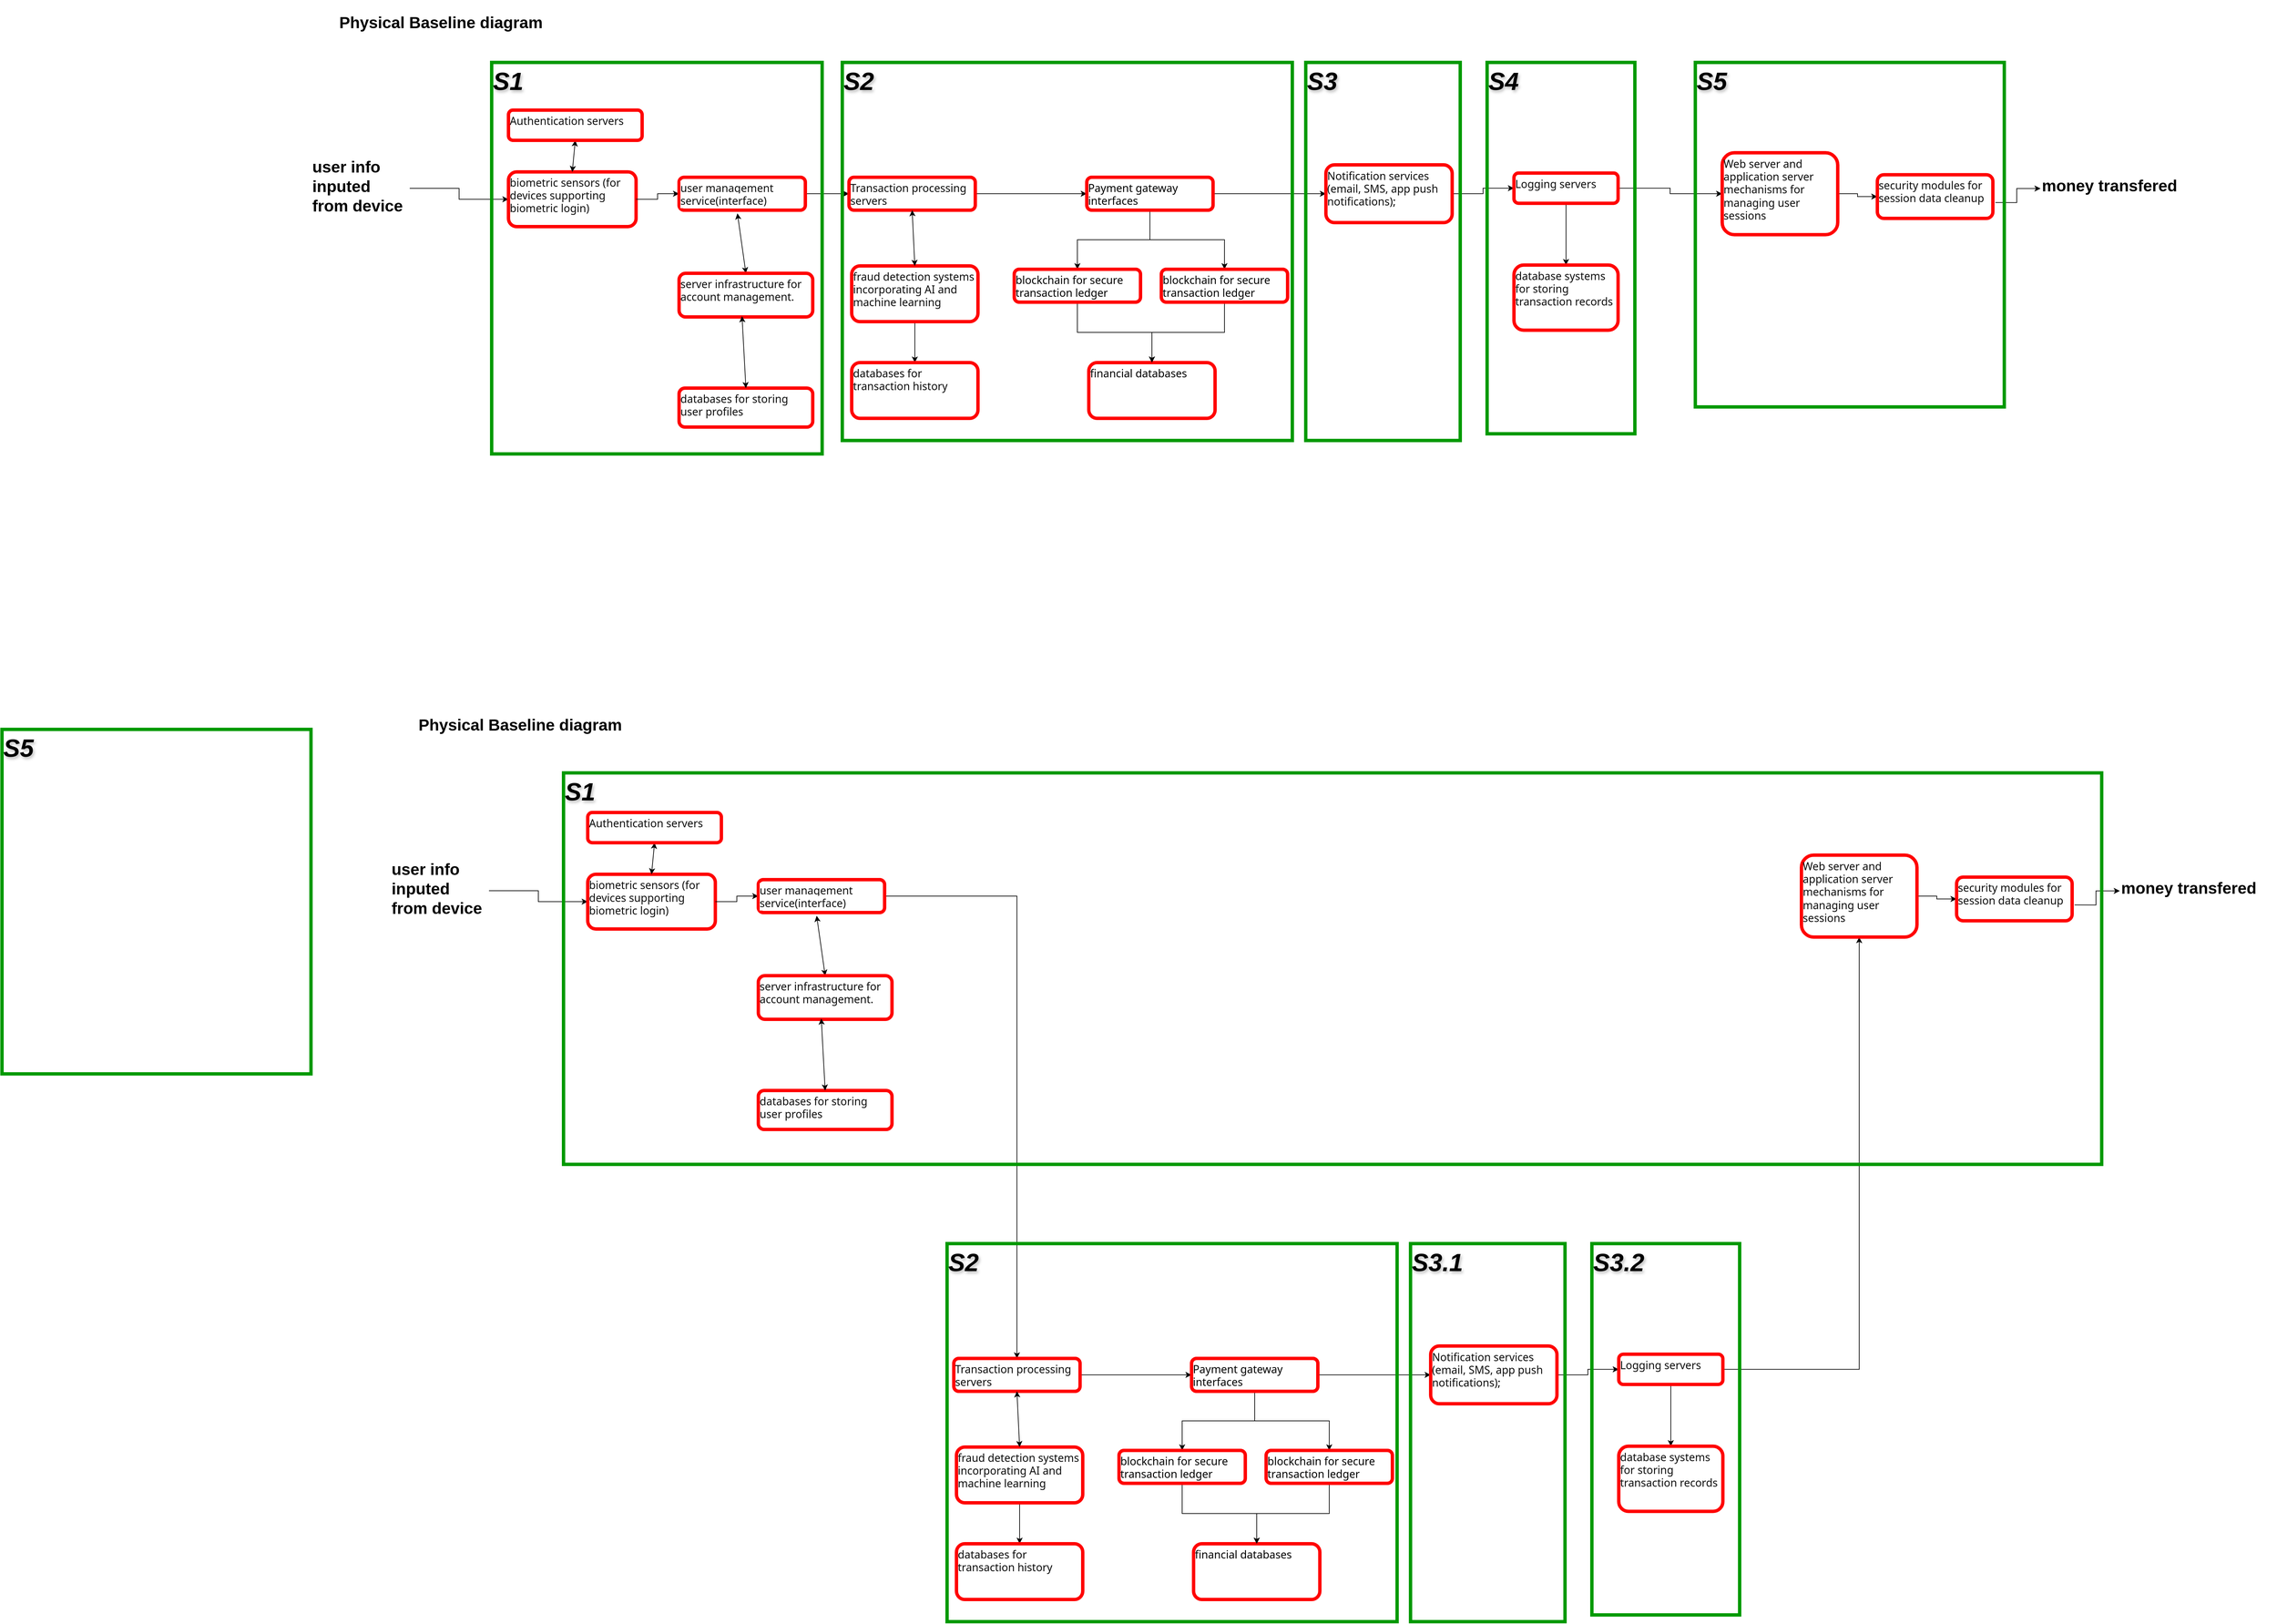 <mxfile version="24.2.2" type="github">
  <diagram name="Page-1" id="FH-MjQ3Gdre_km2aux0O">
    <mxGraphModel dx="2849" dy="677" grid="0" gridSize="10" guides="1" tooltips="1" connect="1" arrows="1" fold="1" page="0" pageScale="1" pageWidth="827" pageHeight="1169" math="0" shadow="0">
      <root>
        <mxCell id="0" />
        <mxCell id="1" parent="0" />
        <mxCell id="1GX4WDQJ30EX59OHU7WI-1" value="&lt;div&gt;Physical Baseline diagram&lt;/div&gt;" style="text;strokeColor=none;fillColor=none;html=1;fontSize=24;fontStyle=1;verticalAlign=middle;align=center;" vertex="1" parent="1">
          <mxGeometry x="-80" y="634" width="303" height="68" as="geometry" />
        </mxCell>
        <mxCell id="1GX4WDQJ30EX59OHU7WI-2" value="" style="edgeStyle=orthogonalEdgeStyle;rounded=0;orthogonalLoop=1;jettySize=auto;html=1;" edge="1" parent="1" source="1GX4WDQJ30EX59OHU7WI-3" target="1GX4WDQJ30EX59OHU7WI-4">
          <mxGeometry relative="1" as="geometry" />
        </mxCell>
        <mxCell id="1GX4WDQJ30EX59OHU7WI-3" value="&lt;h1 style=&quot;margin-top: 0px;&quot;&gt;&lt;span style=&quot;background-color: initial;&quot;&gt;user info &lt;/span&gt;&lt;span style=&quot;background-color: initial;&quot;&gt;inputed from device&lt;/span&gt;&lt;/h1&gt;&lt;div&gt;&lt;br&gt;&lt;/div&gt;" style="text;html=1;whiteSpace=wrap;overflow=hidden;rounded=0;" vertex="1" parent="1">
          <mxGeometry x="-121" y="861.5" width="147" height="106" as="geometry" />
        </mxCell>
        <mxCell id="1GX4WDQJ30EX59OHU7WI-4" value="&lt;span style=&quot;color: rgb(13, 13, 13); font-family: Söhne, ui-sans-serif, system-ui, -apple-system, &amp;quot;Segoe UI&amp;quot;, Roboto, Ubuntu, Cantarell, &amp;quot;Noto Sans&amp;quot;, sans-serif, &amp;quot;Helvetica Neue&amp;quot;, Arial, &amp;quot;Apple Color Emoji&amp;quot;, &amp;quot;Segoe UI Emoji&amp;quot;, &amp;quot;Segoe UI Symbol&amp;quot;, &amp;quot;Noto Color Emoji&amp;quot;; font-size: 16px; font-style: normal; font-variant-ligatures: normal; font-variant-caps: normal; font-weight: 400; letter-spacing: normal; text-indent: 0px; text-transform: none; word-spacing: 0px; -webkit-text-stroke-width: 0px; white-space: pre-wrap; text-decoration-thickness: initial; text-decoration-style: initial; text-decoration-color: initial; display: inline !important; float: none;&quot;&gt;biometric sensors (for devices supporting biometric login)&lt;/span&gt;" style="whiteSpace=wrap;html=1;align=left;fillColor=none;strokeColor=#FF0000;horizontal=1;verticalAlign=top;strokeWidth=5;perimeterSpacing=0;gradientColor=none;labelBackgroundColor=none;rounded=1;" vertex="1" parent="1">
          <mxGeometry x="173" y="890" width="190" height="81.5" as="geometry" />
        </mxCell>
        <mxCell id="1GX4WDQJ30EX59OHU7WI-5" value="" style="endArrow=classic;startArrow=classic;html=1;rounded=0;exitX=0.5;exitY=0;exitDx=0;exitDy=0;entryX=0.5;entryY=1;entryDx=0;entryDy=0;" edge="1" parent="1" source="1GX4WDQJ30EX59OHU7WI-4" target="1GX4WDQJ30EX59OHU7WI-6">
          <mxGeometry width="50" height="50" relative="1" as="geometry">
            <mxPoint x="300" y="907" as="sourcePoint" />
            <mxPoint x="520" y="898" as="targetPoint" />
          </mxGeometry>
        </mxCell>
        <mxCell id="1GX4WDQJ30EX59OHU7WI-6" value="&lt;span style=&quot;color: rgb(13, 13, 13); font-family: Söhne, ui-sans-serif, system-ui, -apple-system, &amp;quot;Segoe UI&amp;quot;, Roboto, Ubuntu, Cantarell, &amp;quot;Noto Sans&amp;quot;, sans-serif, &amp;quot;Helvetica Neue&amp;quot;, Arial, &amp;quot;Apple Color Emoji&amp;quot;, &amp;quot;Segoe UI Emoji&amp;quot;, &amp;quot;Segoe UI Symbol&amp;quot;, &amp;quot;Noto Color Emoji&amp;quot;; font-size: 16px; font-style: normal; font-variant-ligatures: normal; font-variant-caps: normal; font-weight: 400; letter-spacing: normal; text-indent: 0px; text-transform: none; word-spacing: 0px; -webkit-text-stroke-width: 0px; white-space: pre-wrap; text-decoration-thickness: initial; text-decoration-style: initial; text-decoration-color: initial; display: inline !important; float: none;&quot;&gt;Authentication servers&lt;/span&gt;" style="whiteSpace=wrap;html=1;align=left;fillColor=none;strokeColor=#FF0000;horizontal=1;verticalAlign=top;strokeWidth=5;perimeterSpacing=0;gradientColor=none;labelBackgroundColor=none;rounded=1;" vertex="1" parent="1">
          <mxGeometry x="173" y="798" width="199" height="45" as="geometry" />
        </mxCell>
        <mxCell id="1GX4WDQJ30EX59OHU7WI-7" style="edgeStyle=orthogonalEdgeStyle;rounded=0;orthogonalLoop=1;jettySize=auto;html=1;exitX=1;exitY=0.5;exitDx=0;exitDy=0;entryX=0;entryY=0.5;entryDx=0;entryDy=0;" edge="1" parent="1" source="1GX4WDQJ30EX59OHU7WI-4" target="1GX4WDQJ30EX59OHU7WI-9">
          <mxGeometry relative="1" as="geometry" />
        </mxCell>
        <mxCell id="1GX4WDQJ30EX59OHU7WI-8" style="edgeStyle=orthogonalEdgeStyle;rounded=0;orthogonalLoop=1;jettySize=auto;html=1;" edge="1" parent="1" source="1GX4WDQJ30EX59OHU7WI-9" target="1GX4WDQJ30EX59OHU7WI-15">
          <mxGeometry relative="1" as="geometry" />
        </mxCell>
        <mxCell id="1GX4WDQJ30EX59OHU7WI-9" value="&lt;div&gt;&lt;span style=&quot;color: rgb(13, 13, 13); font-family: Söhne, ui-sans-serif, system-ui, -apple-system, &amp;quot;Segoe UI&amp;quot;, Roboto, Ubuntu, Cantarell, &amp;quot;Noto Sans&amp;quot;, sans-serif, &amp;quot;Helvetica Neue&amp;quot;, Arial, &amp;quot;Apple Color Emoji&amp;quot;, &amp;quot;Segoe UI Emoji&amp;quot;, &amp;quot;Segoe UI Symbol&amp;quot;, &amp;quot;Noto Color Emoji&amp;quot;; font-size: 16px; font-style: normal; font-variant-ligatures: normal; font-variant-caps: normal; font-weight: 400; letter-spacing: normal; orphans: 2; text-align: left; text-indent: 0px; text-transform: none; widows: 2; word-spacing: 0px; -webkit-text-stroke-width: 0px; white-space: pre-wrap; background-color: rgb(255, 255, 255); text-decoration-thickness: initial; text-decoration-style: initial; text-decoration-color: initial; display: inline !important; float: none;&quot;&gt;user management service(interface)&lt;/span&gt;&lt;/div&gt;&lt;div&gt;&lt;span style=&quot;color: rgb(13, 13, 13); font-family: Söhne, ui-sans-serif, system-ui, -apple-system, &amp;quot;Segoe UI&amp;quot;, Roboto, Ubuntu, Cantarell, &amp;quot;Noto Sans&amp;quot;, sans-serif, &amp;quot;Helvetica Neue&amp;quot;, Arial, &amp;quot;Apple Color Emoji&amp;quot;, &amp;quot;Segoe UI Emoji&amp;quot;, &amp;quot;Segoe UI Symbol&amp;quot;, &amp;quot;Noto Color Emoji&amp;quot;; font-size: 16px; font-style: normal; font-variant-ligatures: normal; font-variant-caps: normal; font-weight: 400; letter-spacing: normal; orphans: 2; text-align: left; text-indent: 0px; text-transform: none; widows: 2; word-spacing: 0px; -webkit-text-stroke-width: 0px; white-space: pre-wrap; background-color: rgb(255, 255, 255); text-decoration-thickness: initial; text-decoration-style: initial; text-decoration-color: initial; display: inline !important; float: none;&quot;&gt;&lt;br&gt;&lt;/span&gt;&lt;/div&gt;" style="whiteSpace=wrap;html=1;align=left;fillColor=none;strokeColor=#FF0000;horizontal=1;verticalAlign=top;strokeWidth=5;perimeterSpacing=0;gradientColor=none;labelBackgroundColor=none;rounded=1;" vertex="1" parent="1">
          <mxGeometry x="427" y="898" width="188" height="49" as="geometry" />
        </mxCell>
        <mxCell id="1GX4WDQJ30EX59OHU7WI-10" value="&lt;span style=&quot;color: rgb(13, 13, 13); font-family: Söhne, ui-sans-serif, system-ui, -apple-system, &amp;quot;Segoe UI&amp;quot;, Roboto, Ubuntu, Cantarell, &amp;quot;Noto Sans&amp;quot;, sans-serif, &amp;quot;Helvetica Neue&amp;quot;, Arial, &amp;quot;Apple Color Emoji&amp;quot;, &amp;quot;Segoe UI Emoji&amp;quot;, &amp;quot;Segoe UI Symbol&amp;quot;, &amp;quot;Noto Color Emoji&amp;quot;; font-size: 16px; font-style: normal; font-variant-ligatures: normal; font-variant-caps: normal; font-weight: 400; letter-spacing: normal; text-align: left; text-indent: 0px; text-transform: none; word-spacing: 0px; -webkit-text-stroke-width: 0px; white-space: pre-wrap; text-decoration-thickness: initial; text-decoration-style: initial; text-decoration-color: initial; display: inline !important; float: none;&quot;&gt;&lt;/span&gt;&lt;span style=&quot;color: rgb(13, 13, 13); font-family: Söhne, ui-sans-serif, system-ui, -apple-system, &amp;quot;Segoe UI&amp;quot;, Roboto, Ubuntu, Cantarell, &amp;quot;Noto Sans&amp;quot;, sans-serif, &amp;quot;Helvetica Neue&amp;quot;, Arial, &amp;quot;Apple Color Emoji&amp;quot;, &amp;quot;Segoe UI Emoji&amp;quot;, &amp;quot;Segoe UI Symbol&amp;quot;, &amp;quot;Noto Color Emoji&amp;quot;; font-size: 16px; font-style: normal; font-variant-ligatures: normal; font-variant-caps: normal; font-weight: 400; letter-spacing: normal; text-align: left; text-indent: 0px; text-transform: none; word-spacing: 0px; -webkit-text-stroke-width: 0px; white-space: pre-wrap; text-decoration-thickness: initial; text-decoration-style: initial; text-decoration-color: initial; display: inline !important; float: none;&quot;&gt;databases for storing user profiles&lt;/span&gt;" style="whiteSpace=wrap;html=1;align=left;fillColor=none;strokeColor=#FF0000;horizontal=1;verticalAlign=top;strokeWidth=5;perimeterSpacing=0;gradientColor=none;labelBackgroundColor=none;rounded=1;" vertex="1" parent="1">
          <mxGeometry x="427" y="1212" width="199" height="58" as="geometry" />
        </mxCell>
        <mxCell id="1GX4WDQJ30EX59OHU7WI-11" value="" style="endArrow=classic;startArrow=classic;html=1;rounded=0;exitX=0.462;exitY=1.098;exitDx=0;exitDy=0;entryX=0.5;entryY=0;entryDx=0;entryDy=0;exitPerimeter=0;" edge="1" parent="1" source="1GX4WDQJ30EX59OHU7WI-9" target="1GX4WDQJ30EX59OHU7WI-12">
          <mxGeometry width="50" height="50" relative="1" as="geometry">
            <mxPoint x="278" y="900" as="sourcePoint" />
            <mxPoint x="283" y="853" as="targetPoint" />
          </mxGeometry>
        </mxCell>
        <mxCell id="1GX4WDQJ30EX59OHU7WI-12" value="&lt;span style=&quot;color: rgb(13, 13, 13); font-family: Söhne, ui-sans-serif, system-ui, -apple-system, &amp;quot;Segoe UI&amp;quot;, Roboto, Ubuntu, Cantarell, &amp;quot;Noto Sans&amp;quot;, sans-serif, &amp;quot;Helvetica Neue&amp;quot;, Arial, &amp;quot;Apple Color Emoji&amp;quot;, &amp;quot;Segoe UI Emoji&amp;quot;, &amp;quot;Segoe UI Symbol&amp;quot;, &amp;quot;Noto Color Emoji&amp;quot;; font-size: 16px; font-style: normal; font-variant-ligatures: normal; font-variant-caps: normal; font-weight: 400; letter-spacing: normal; text-align: left; text-indent: 0px; text-transform: none; word-spacing: 0px; -webkit-text-stroke-width: 0px; white-space: pre-wrap; text-decoration-thickness: initial; text-decoration-style: initial; text-decoration-color: initial; display: inline !important; float: none;&quot;&gt;server infrastructure for account management.&lt;/span&gt;" style="whiteSpace=wrap;html=1;align=left;fillColor=none;strokeColor=#FF0000;horizontal=1;verticalAlign=top;strokeWidth=5;perimeterSpacing=0;gradientColor=none;labelBackgroundColor=none;rounded=1;" vertex="1" parent="1">
          <mxGeometry x="427" y="1041" width="199" height="65" as="geometry" />
        </mxCell>
        <mxCell id="1GX4WDQJ30EX59OHU7WI-13" value="" style="endArrow=classic;startArrow=classic;html=1;rounded=0;exitX=0.5;exitY=0;exitDx=0;exitDy=0;entryX=0.471;entryY=0.983;entryDx=0;entryDy=0;entryPerimeter=0;" edge="1" parent="1" source="1GX4WDQJ30EX59OHU7WI-10" target="1GX4WDQJ30EX59OHU7WI-12">
          <mxGeometry width="50" height="50" relative="1" as="geometry">
            <mxPoint x="508" y="1089" as="sourcePoint" />
            <mxPoint x="615" y="1186" as="targetPoint" />
          </mxGeometry>
        </mxCell>
        <mxCell id="1GX4WDQJ30EX59OHU7WI-14" value="" style="edgeStyle=orthogonalEdgeStyle;rounded=0;orthogonalLoop=1;jettySize=auto;html=1;" edge="1" parent="1" source="1GX4WDQJ30EX59OHU7WI-15" target="1GX4WDQJ30EX59OHU7WI-22">
          <mxGeometry relative="1" as="geometry" />
        </mxCell>
        <mxCell id="1GX4WDQJ30EX59OHU7WI-15" value="&lt;span style=&quot;color: rgb(13, 13, 13); font-family: Söhne, ui-sans-serif, system-ui, -apple-system, &amp;quot;Segoe UI&amp;quot;, Roboto, Ubuntu, Cantarell, &amp;quot;Noto Sans&amp;quot;, sans-serif, &amp;quot;Helvetica Neue&amp;quot;, Arial, &amp;quot;Apple Color Emoji&amp;quot;, &amp;quot;Segoe UI Emoji&amp;quot;, &amp;quot;Segoe UI Symbol&amp;quot;, &amp;quot;Noto Color Emoji&amp;quot;; font-size: 16px; font-style: normal; font-variant-ligatures: normal; font-variant-caps: normal; font-weight: 400; letter-spacing: normal; text-align: left; text-indent: 0px; text-transform: none; word-spacing: 0px; -webkit-text-stroke-width: 0px; white-space: pre-wrap; text-decoration-thickness: initial; text-decoration-style: initial; text-decoration-color: initial; display: inline !important; float: none;&quot;&gt;Transaction processing servers&lt;/span&gt;" style="whiteSpace=wrap;html=1;align=left;fillColor=none;strokeColor=#FF0000;horizontal=1;verticalAlign=top;strokeWidth=5;perimeterSpacing=0;gradientColor=none;labelBackgroundColor=none;rounded=1;" vertex="1" parent="1">
          <mxGeometry x="680" y="898" width="188" height="49" as="geometry" />
        </mxCell>
        <mxCell id="1GX4WDQJ30EX59OHU7WI-16" value="" style="edgeStyle=orthogonalEdgeStyle;rounded=0;orthogonalLoop=1;jettySize=auto;html=1;" edge="1" parent="1" source="1GX4WDQJ30EX59OHU7WI-17" target="1GX4WDQJ30EX59OHU7WI-18">
          <mxGeometry relative="1" as="geometry" />
        </mxCell>
        <mxCell id="1GX4WDQJ30EX59OHU7WI-17" value="&lt;span style=&quot;color: rgb(13, 13, 13); font-family: Söhne, ui-sans-serif, system-ui, -apple-system, &amp;quot;Segoe UI&amp;quot;, Roboto, Ubuntu, Cantarell, &amp;quot;Noto Sans&amp;quot;, sans-serif, &amp;quot;Helvetica Neue&amp;quot;, Arial, &amp;quot;Apple Color Emoji&amp;quot;, &amp;quot;Segoe UI Emoji&amp;quot;, &amp;quot;Segoe UI Symbol&amp;quot;, &amp;quot;Noto Color Emoji&amp;quot;; font-size: 16px; font-style: normal; font-variant-ligatures: normal; font-variant-caps: normal; font-weight: 400; letter-spacing: normal; text-align: left; text-indent: 0px; text-transform: none; word-spacing: 0px; -webkit-text-stroke-width: 0px; white-space: pre-wrap; text-decoration-thickness: initial; text-decoration-style: initial; text-decoration-color: initial; display: inline !important; float: none;&quot;&gt;fraud detection systems incorporating AI and machine learning&lt;/span&gt;" style="whiteSpace=wrap;html=1;align=left;fillColor=none;strokeColor=#FF0000;horizontal=1;verticalAlign=top;strokeWidth=5;perimeterSpacing=0;gradientColor=none;labelBackgroundColor=none;rounded=1;" vertex="1" parent="1">
          <mxGeometry x="684" y="1030" width="188" height="83" as="geometry" />
        </mxCell>
        <mxCell id="1GX4WDQJ30EX59OHU7WI-18" value="&lt;span style=&quot;color: rgb(13, 13, 13); font-family: Söhne, ui-sans-serif, system-ui, -apple-system, &amp;quot;Segoe UI&amp;quot;, Roboto, Ubuntu, Cantarell, &amp;quot;Noto Sans&amp;quot;, sans-serif, &amp;quot;Helvetica Neue&amp;quot;, Arial, &amp;quot;Apple Color Emoji&amp;quot;, &amp;quot;Segoe UI Emoji&amp;quot;, &amp;quot;Segoe UI Symbol&amp;quot;, &amp;quot;Noto Color Emoji&amp;quot;; font-size: 16px; font-style: normal; font-variant-ligatures: normal; font-variant-caps: normal; font-weight: 400; letter-spacing: normal; text-align: left; text-indent: 0px; text-transform: none; word-spacing: 0px; -webkit-text-stroke-width: 0px; white-space: pre-wrap; text-decoration-thickness: initial; text-decoration-style: initial; text-decoration-color: initial; display: inline !important; float: none;&quot;&gt;databases for transaction history&lt;/span&gt;" style="whiteSpace=wrap;html=1;align=left;fillColor=none;strokeColor=#FF0000;horizontal=1;verticalAlign=top;strokeWidth=5;perimeterSpacing=0;gradientColor=none;labelBackgroundColor=none;rounded=1;" vertex="1" parent="1">
          <mxGeometry x="684" y="1174" width="188" height="83" as="geometry" />
        </mxCell>
        <mxCell id="1GX4WDQJ30EX59OHU7WI-19" value="" style="edgeStyle=orthogonalEdgeStyle;rounded=0;orthogonalLoop=1;jettySize=auto;html=1;" edge="1" parent="1" source="1GX4WDQJ30EX59OHU7WI-22" target="1GX4WDQJ30EX59OHU7WI-25">
          <mxGeometry relative="1" as="geometry" />
        </mxCell>
        <mxCell id="1GX4WDQJ30EX59OHU7WI-20" style="edgeStyle=orthogonalEdgeStyle;rounded=0;orthogonalLoop=1;jettySize=auto;html=1;" edge="1" parent="1" source="1GX4WDQJ30EX59OHU7WI-22" target="1GX4WDQJ30EX59OHU7WI-28">
          <mxGeometry relative="1" as="geometry" />
        </mxCell>
        <mxCell id="1GX4WDQJ30EX59OHU7WI-21" value="" style="edgeStyle=orthogonalEdgeStyle;rounded=0;orthogonalLoop=1;jettySize=auto;html=1;" edge="1" parent="1" source="1GX4WDQJ30EX59OHU7WI-22" target="1GX4WDQJ30EX59OHU7WI-30">
          <mxGeometry relative="1" as="geometry" />
        </mxCell>
        <mxCell id="1GX4WDQJ30EX59OHU7WI-22" value="&lt;span style=&quot;font-family: Söhne, ui-sans-serif, system-ui, -apple-system, &amp;quot;Segoe UI&amp;quot;, Roboto, Ubuntu, Cantarell, &amp;quot;Noto Sans&amp;quot;, sans-serif, &amp;quot;Helvetica Neue&amp;quot;, Arial, &amp;quot;Apple Color Emoji&amp;quot;, &amp;quot;Segoe UI Emoji&amp;quot;, &amp;quot;Segoe UI Symbol&amp;quot;, &amp;quot;Noto Color Emoji&amp;quot;; font-size: 16px; font-style: normal; font-variant-ligatures: normal; font-variant-caps: normal; font-weight: 400; letter-spacing: normal; text-align: left; text-indent: 0px; text-transform: none; word-spacing: 0px; -webkit-text-stroke-width: 0px; white-space: pre-wrap; text-decoration-thickness: initial; text-decoration-style: initial; text-decoration-color: initial; display: inline !important; float: none;&quot;&gt;Payment gateway interfaces&lt;/span&gt;" style="whiteSpace=wrap;html=1;align=left;fillColor=none;strokeColor=#FF0000;horizontal=1;verticalAlign=top;strokeWidth=5;perimeterSpacing=0;gradientColor=none;labelBackgroundColor=none;rounded=1;" vertex="1" parent="1">
          <mxGeometry x="1034" y="898" width="188" height="49" as="geometry" />
        </mxCell>
        <mxCell id="1GX4WDQJ30EX59OHU7WI-23" value="" style="endArrow=classic;startArrow=classic;html=1;rounded=0;exitX=0.5;exitY=1;exitDx=0;exitDy=0;entryX=0.5;entryY=0;entryDx=0;entryDy=0;" edge="1" parent="1" source="1GX4WDQJ30EX59OHU7WI-15" target="1GX4WDQJ30EX59OHU7WI-17">
          <mxGeometry width="50" height="50" relative="1" as="geometry">
            <mxPoint x="765" y="949" as="sourcePoint" />
            <mxPoint x="778" y="1038" as="targetPoint" />
          </mxGeometry>
        </mxCell>
        <mxCell id="1GX4WDQJ30EX59OHU7WI-24" style="edgeStyle=orthogonalEdgeStyle;rounded=0;orthogonalLoop=1;jettySize=auto;html=1;" edge="1" parent="1" source="1GX4WDQJ30EX59OHU7WI-25" target="1GX4WDQJ30EX59OHU7WI-26">
          <mxGeometry relative="1" as="geometry" />
        </mxCell>
        <mxCell id="1GX4WDQJ30EX59OHU7WI-25" value="&lt;span style=&quot;font-family: Söhne, ui-sans-serif, system-ui, -apple-system, &amp;quot;Segoe UI&amp;quot;, Roboto, Ubuntu, Cantarell, &amp;quot;Noto Sans&amp;quot;, sans-serif, &amp;quot;Helvetica Neue&amp;quot;, Arial, &amp;quot;Apple Color Emoji&amp;quot;, &amp;quot;Segoe UI Emoji&amp;quot;, &amp;quot;Segoe UI Symbol&amp;quot;, &amp;quot;Noto Color Emoji&amp;quot;; font-size: 16px; font-style: normal; font-variant-ligatures: normal; font-variant-caps: normal; font-weight: 400; letter-spacing: normal; text-align: left; text-indent: 0px; text-transform: none; word-spacing: 0px; -webkit-text-stroke-width: 0px; white-space: pre-wrap; text-decoration-thickness: initial; text-decoration-style: initial; text-decoration-color: initial; display: inline !important; float: none;&quot;&gt;blockchain for secure transaction ledger&lt;/span&gt;" style="whiteSpace=wrap;html=1;align=left;fillColor=none;strokeColor=#FF0000;horizontal=1;verticalAlign=top;strokeWidth=5;perimeterSpacing=0;gradientColor=none;labelBackgroundColor=none;rounded=1;" vertex="1" parent="1">
          <mxGeometry x="926" y="1035" width="188" height="49" as="geometry" />
        </mxCell>
        <mxCell id="1GX4WDQJ30EX59OHU7WI-26" value="&lt;span style=&quot;font-family: Söhne, ui-sans-serif, system-ui, -apple-system, &amp;quot;Segoe UI&amp;quot;, Roboto, Ubuntu, Cantarell, &amp;quot;Noto Sans&amp;quot;, sans-serif, &amp;quot;Helvetica Neue&amp;quot;, Arial, &amp;quot;Apple Color Emoji&amp;quot;, &amp;quot;Segoe UI Emoji&amp;quot;, &amp;quot;Segoe UI Symbol&amp;quot;, &amp;quot;Noto Color Emoji&amp;quot;; font-size: 16px; font-style: normal; font-variant-ligatures: normal; font-variant-caps: normal; font-weight: 400; letter-spacing: normal; text-align: left; text-indent: 0px; text-transform: none; word-spacing: 0px; -webkit-text-stroke-width: 0px; white-space: pre-wrap; text-decoration-thickness: initial; text-decoration-style: initial; text-decoration-color: initial; display: inline !important; float: none;&quot;&gt;financial databases&lt;/span&gt;" style="whiteSpace=wrap;html=1;align=left;fillColor=none;strokeColor=#FF0000;horizontal=1;verticalAlign=top;strokeWidth=5;perimeterSpacing=0;gradientColor=none;labelBackgroundColor=none;rounded=1;" vertex="1" parent="1">
          <mxGeometry x="1037" y="1174" width="188" height="83" as="geometry" />
        </mxCell>
        <mxCell id="1GX4WDQJ30EX59OHU7WI-27" style="edgeStyle=orthogonalEdgeStyle;rounded=0;orthogonalLoop=1;jettySize=auto;html=1;" edge="1" parent="1" source="1GX4WDQJ30EX59OHU7WI-28" target="1GX4WDQJ30EX59OHU7WI-26">
          <mxGeometry relative="1" as="geometry" />
        </mxCell>
        <mxCell id="1GX4WDQJ30EX59OHU7WI-28" value="&lt;span style=&quot;font-family: Söhne, ui-sans-serif, system-ui, -apple-system, &amp;quot;Segoe UI&amp;quot;, Roboto, Ubuntu, Cantarell, &amp;quot;Noto Sans&amp;quot;, sans-serif, &amp;quot;Helvetica Neue&amp;quot;, Arial, &amp;quot;Apple Color Emoji&amp;quot;, &amp;quot;Segoe UI Emoji&amp;quot;, &amp;quot;Segoe UI Symbol&amp;quot;, &amp;quot;Noto Color Emoji&amp;quot;; font-size: 16px; font-style: normal; font-variant-ligatures: normal; font-variant-caps: normal; font-weight: 400; letter-spacing: normal; text-align: left; text-indent: 0px; text-transform: none; word-spacing: 0px; -webkit-text-stroke-width: 0px; white-space: pre-wrap; text-decoration-thickness: initial; text-decoration-style: initial; text-decoration-color: initial; display: inline !important; float: none;&quot;&gt;blockchain for secure transaction ledger&lt;/span&gt;" style="whiteSpace=wrap;html=1;align=left;fillColor=none;strokeColor=#FF0000;horizontal=1;verticalAlign=top;strokeWidth=5;perimeterSpacing=0;gradientColor=none;labelBackgroundColor=none;rounded=1;" vertex="1" parent="1">
          <mxGeometry x="1145" y="1035" width="188" height="49" as="geometry" />
        </mxCell>
        <mxCell id="1GX4WDQJ30EX59OHU7WI-29" value="" style="edgeStyle=orthogonalEdgeStyle;rounded=0;orthogonalLoop=1;jettySize=auto;html=1;" edge="1" parent="1" source="1GX4WDQJ30EX59OHU7WI-30" target="1GX4WDQJ30EX59OHU7WI-33">
          <mxGeometry relative="1" as="geometry" />
        </mxCell>
        <mxCell id="1GX4WDQJ30EX59OHU7WI-30" value="&lt;span style=&quot;color: rgb(13, 13, 13); font-family: Söhne, ui-sans-serif, system-ui, -apple-system, &amp;quot;Segoe UI&amp;quot;, Roboto, Ubuntu, Cantarell, &amp;quot;Noto Sans&amp;quot;, sans-serif, &amp;quot;Helvetica Neue&amp;quot;, Arial, &amp;quot;Apple Color Emoji&amp;quot;, &amp;quot;Segoe UI Emoji&amp;quot;, &amp;quot;Segoe UI Symbol&amp;quot;, &amp;quot;Noto Color Emoji&amp;quot;; font-size: 16px; font-style: normal; font-variant-ligatures: normal; font-variant-caps: normal; font-weight: 400; letter-spacing: normal; text-align: left; text-indent: 0px; text-transform: none; word-spacing: 0px; -webkit-text-stroke-width: 0px; white-space: pre-wrap; text-decoration-thickness: initial; text-decoration-style: initial; text-decoration-color: initial; display: inline !important; float: none;&quot;&gt;Notification services (email, SMS, app push notifications)&lt;/span&gt;&lt;span style=&quot;font-family: Söhne, ui-sans-serif, system-ui, -apple-system, &amp;quot;Segoe UI&amp;quot;, Roboto, Ubuntu, Cantarell, &amp;quot;Noto Sans&amp;quot;, sans-serif, &amp;quot;Helvetica Neue&amp;quot;, Arial, &amp;quot;Apple Color Emoji&amp;quot;, &amp;quot;Segoe UI Emoji&amp;quot;, &amp;quot;Segoe UI Symbol&amp;quot;, &amp;quot;Noto Color Emoji&amp;quot;; font-size: 16px; font-style: normal; font-variant-ligatures: normal; font-variant-caps: normal; font-weight: 400; letter-spacing: normal; text-align: left; text-indent: 0px; text-transform: none; word-spacing: 0px; -webkit-text-stroke-width: 0px; white-space: pre-wrap; text-decoration-thickness: initial; text-decoration-style: initial; text-decoration-color: initial; display: inline !important; float: none;&quot;&gt;;&lt;/span&gt;" style="whiteSpace=wrap;html=1;align=left;fillColor=none;strokeColor=#FF0000;horizontal=1;verticalAlign=top;strokeWidth=5;perimeterSpacing=0;gradientColor=none;labelBackgroundColor=none;rounded=1;" vertex="1" parent="1">
          <mxGeometry x="1390" y="879.5" width="188" height="86" as="geometry" />
        </mxCell>
        <mxCell id="1GX4WDQJ30EX59OHU7WI-31" value="" style="edgeStyle=orthogonalEdgeStyle;rounded=0;orthogonalLoop=1;jettySize=auto;html=1;" edge="1" parent="1" source="1GX4WDQJ30EX59OHU7WI-33" target="1GX4WDQJ30EX59OHU7WI-34">
          <mxGeometry relative="1" as="geometry" />
        </mxCell>
        <mxCell id="1GX4WDQJ30EX59OHU7WI-32" value="" style="edgeStyle=orthogonalEdgeStyle;rounded=0;orthogonalLoop=1;jettySize=auto;html=1;" edge="1" parent="1" source="1GX4WDQJ30EX59OHU7WI-33" target="1GX4WDQJ30EX59OHU7WI-36">
          <mxGeometry relative="1" as="geometry" />
        </mxCell>
        <mxCell id="1GX4WDQJ30EX59OHU7WI-33" value="&lt;span style=&quot;color: rgb(13, 13, 13); font-family: Söhne, ui-sans-serif, system-ui, -apple-system, &amp;quot;Segoe UI&amp;quot;, Roboto, Ubuntu, Cantarell, &amp;quot;Noto Sans&amp;quot;, sans-serif, &amp;quot;Helvetica Neue&amp;quot;, Arial, &amp;quot;Apple Color Emoji&amp;quot;, &amp;quot;Segoe UI Emoji&amp;quot;, &amp;quot;Segoe UI Symbol&amp;quot;, &amp;quot;Noto Color Emoji&amp;quot;; font-size: 16px; font-style: normal; font-variant-ligatures: normal; font-variant-caps: normal; font-weight: 400; letter-spacing: normal; text-align: left; text-indent: 0px; text-transform: none; word-spacing: 0px; -webkit-text-stroke-width: 0px; white-space: pre-wrap; text-decoration-thickness: initial; text-decoration-style: initial; text-decoration-color: initial; display: inline !important; float: none;&quot;&gt;Logging servers&lt;/span&gt;" style="whiteSpace=wrap;html=1;align=left;fillColor=none;strokeColor=#FF0000;horizontal=1;verticalAlign=top;strokeWidth=5;perimeterSpacing=0;gradientColor=none;labelBackgroundColor=none;rounded=1;" vertex="1" parent="1">
          <mxGeometry x="1670" y="891.75" width="155" height="45" as="geometry" />
        </mxCell>
        <mxCell id="1GX4WDQJ30EX59OHU7WI-34" value="&lt;span style=&quot;color: rgb(13, 13, 13); font-family: Söhne, ui-sans-serif, system-ui, -apple-system, &amp;quot;Segoe UI&amp;quot;, Roboto, Ubuntu, Cantarell, &amp;quot;Noto Sans&amp;quot;, sans-serif, &amp;quot;Helvetica Neue&amp;quot;, Arial, &amp;quot;Apple Color Emoji&amp;quot;, &amp;quot;Segoe UI Emoji&amp;quot;, &amp;quot;Segoe UI Symbol&amp;quot;, &amp;quot;Noto Color Emoji&amp;quot;; font-size: 16px; font-style: normal; font-variant-ligatures: normal; font-variant-caps: normal; font-weight: 400; letter-spacing: normal; text-align: left; text-indent: 0px; text-transform: none; word-spacing: 0px; -webkit-text-stroke-width: 0px; white-space: pre-wrap; text-decoration-thickness: initial; text-decoration-style: initial; text-decoration-color: initial; display: inline !important; float: none;&quot;&gt;database systems for storing transaction records&lt;/span&gt;&lt;span style=&quot;font-family: Söhne, ui-sans-serif, system-ui, -apple-system, &amp;quot;Segoe UI&amp;quot;, Roboto, Ubuntu, Cantarell, &amp;quot;Noto Sans&amp;quot;, sans-serif, &amp;quot;Helvetica Neue&amp;quot;, Arial, &amp;quot;Apple Color Emoji&amp;quot;, &amp;quot;Segoe UI Emoji&amp;quot;, &amp;quot;Segoe UI Symbol&amp;quot;, &amp;quot;Noto Color Emoji&amp;quot;; font-size: 16px; font-style: normal; font-variant-ligatures: normal; font-variant-caps: normal; font-weight: 400; letter-spacing: normal; text-align: left; text-indent: 0px; text-transform: none; word-spacing: 0px; -webkit-text-stroke-width: 0px; white-space: pre-wrap; text-decoration-thickness: initial; text-decoration-style: initial; text-decoration-color: initial; display: inline !important; float: none;&quot;&gt;&lt;/span&gt;" style="whiteSpace=wrap;html=1;align=left;fillColor=none;strokeColor=#FF0000;horizontal=1;verticalAlign=top;strokeWidth=5;perimeterSpacing=0;gradientColor=none;labelBackgroundColor=none;rounded=1;" vertex="1" parent="1">
          <mxGeometry x="1670" y="1028.75" width="155" height="97" as="geometry" />
        </mxCell>
        <mxCell id="1GX4WDQJ30EX59OHU7WI-35" value="" style="edgeStyle=orthogonalEdgeStyle;rounded=0;orthogonalLoop=1;jettySize=auto;html=1;" edge="1" parent="1" source="1GX4WDQJ30EX59OHU7WI-36" target="1GX4WDQJ30EX59OHU7WI-37">
          <mxGeometry relative="1" as="geometry" />
        </mxCell>
        <mxCell id="1GX4WDQJ30EX59OHU7WI-36" value="&lt;span style=&quot;color: rgb(13, 13, 13); font-family: Söhne, ui-sans-serif, system-ui, -apple-system, &amp;quot;Segoe UI&amp;quot;, Roboto, Ubuntu, Cantarell, &amp;quot;Noto Sans&amp;quot;, sans-serif, &amp;quot;Helvetica Neue&amp;quot;, Arial, &amp;quot;Apple Color Emoji&amp;quot;, &amp;quot;Segoe UI Emoji&amp;quot;, &amp;quot;Segoe UI Symbol&amp;quot;, &amp;quot;Noto Color Emoji&amp;quot;; font-size: 16px; font-style: normal; font-variant-ligatures: normal; font-variant-caps: normal; font-weight: 400; letter-spacing: normal; text-align: left; text-indent: 0px; text-transform: none; word-spacing: 0px; -webkit-text-stroke-width: 0px; white-space: pre-wrap; text-decoration-thickness: initial; text-decoration-style: initial; text-decoration-color: initial; display: inline !important; float: none;&quot;&gt;Web server and &lt;/span&gt;&lt;span style=&quot;color: rgb(13, 13, 13); font-family: Söhne, ui-sans-serif, system-ui, -apple-system, &amp;quot;Segoe UI&amp;quot;, Roboto, Ubuntu, Cantarell, &amp;quot;Noto Sans&amp;quot;, sans-serif, &amp;quot;Helvetica Neue&amp;quot;, Arial, &amp;quot;Apple Color Emoji&amp;quot;, &amp;quot;Segoe UI Emoji&amp;quot;, &amp;quot;Segoe UI Symbol&amp;quot;, &amp;quot;Noto Color Emoji&amp;quot;; font-size: 16px; font-style: normal; font-variant-ligatures: normal; font-variant-caps: normal; font-weight: 400; letter-spacing: normal; text-align: left; text-indent: 0px; text-transform: none; word-spacing: 0px; -webkit-text-stroke-width: 0px; white-space: pre-wrap; text-decoration-thickness: initial; text-decoration-style: initial; text-decoration-color: initial; display: inline !important; float: none;&quot;&gt;application server mechanisms for managing user sessions&lt;/span&gt;" style="whiteSpace=wrap;html=1;align=left;fillColor=none;strokeColor=#FF0000;horizontal=1;verticalAlign=top;strokeWidth=5;perimeterSpacing=0;gradientColor=none;labelBackgroundColor=none;rounded=1;" vertex="1" parent="1">
          <mxGeometry x="1980" y="861.5" width="172" height="122" as="geometry" />
        </mxCell>
        <mxCell id="1GX4WDQJ30EX59OHU7WI-37" value="&lt;span style=&quot;color: rgb(13, 13, 13); font-family: Söhne, ui-sans-serif, system-ui, -apple-system, &amp;quot;Segoe UI&amp;quot;, Roboto, Ubuntu, Cantarell, &amp;quot;Noto Sans&amp;quot;, sans-serif, &amp;quot;Helvetica Neue&amp;quot;, Arial, &amp;quot;Apple Color Emoji&amp;quot;, &amp;quot;Segoe UI Emoji&amp;quot;, &amp;quot;Segoe UI Symbol&amp;quot;, &amp;quot;Noto Color Emoji&amp;quot;; font-size: 16px; font-style: normal; font-variant-ligatures: normal; font-variant-caps: normal; font-weight: 400; letter-spacing: normal; text-align: left; text-indent: 0px; text-transform: none; word-spacing: 0px; -webkit-text-stroke-width: 0px; white-space: pre-wrap; text-decoration-thickness: initial; text-decoration-style: initial; text-decoration-color: initial; display: inline !important; float: none;&quot;&gt;security modules for session data cleanup&lt;/span&gt;" style="whiteSpace=wrap;html=1;align=left;fillColor=none;strokeColor=#FF0000;horizontal=1;verticalAlign=top;strokeWidth=5;perimeterSpacing=0;gradientColor=none;labelBackgroundColor=none;rounded=1;" vertex="1" parent="1">
          <mxGeometry x="2211" y="894.25" width="172" height="65" as="geometry" />
        </mxCell>
        <mxCell id="1GX4WDQJ30EX59OHU7WI-38" value="&lt;h1 style=&quot;margin-top: 0px;&quot;&gt;&lt;span style=&quot;background-color: initial;&quot;&gt;money transfered&lt;/span&gt;&lt;br&gt;&lt;/h1&gt;" style="text;html=1;whiteSpace=wrap;overflow=hidden;rounded=0;" vertex="1" parent="1">
          <mxGeometry x="2454" y="889.75" width="233" height="50" as="geometry" />
        </mxCell>
        <mxCell id="1GX4WDQJ30EX59OHU7WI-39" style="edgeStyle=orthogonalEdgeStyle;rounded=0;orthogonalLoop=1;jettySize=auto;html=1;exitX=1.022;exitY=0.637;exitDx=0;exitDy=0;exitPerimeter=0;" edge="1" parent="1" source="1GX4WDQJ30EX59OHU7WI-37" target="1GX4WDQJ30EX59OHU7WI-38">
          <mxGeometry relative="1" as="geometry">
            <mxPoint x="2110" y="576.75" as="targetPoint" />
            <Array as="points" />
            <mxPoint x="2011" y="576.75" as="sourcePoint" />
          </mxGeometry>
        </mxCell>
        <mxCell id="1GX4WDQJ30EX59OHU7WI-40" value="S1" style="whiteSpace=wrap;html=1;align=left;fillColor=none;strokeColor=#009900;horizontal=1;verticalAlign=top;strokeWidth=5;perimeterSpacing=0;labelBackgroundColor=none;fontStyle=3;fontSize=37;textShadow=1;" vertex="1" parent="1">
          <mxGeometry x="148" y="727" width="492" height="583" as="geometry" />
        </mxCell>
        <mxCell id="1GX4WDQJ30EX59OHU7WI-46" value="S2" style="whiteSpace=wrap;html=1;align=left;fillColor=none;strokeColor=#009900;horizontal=1;verticalAlign=top;strokeWidth=5;perimeterSpacing=0;labelBackgroundColor=none;fontStyle=3;fontSize=37;textShadow=1;" vertex="1" parent="1">
          <mxGeometry x="670" y="727" width="670" height="563" as="geometry" />
        </mxCell>
        <mxCell id="1GX4WDQJ30EX59OHU7WI-47" value="S3" style="whiteSpace=wrap;html=1;align=left;fillColor=none;strokeColor=#009900;horizontal=1;verticalAlign=top;strokeWidth=5;perimeterSpacing=0;labelBackgroundColor=none;fontStyle=3;fontSize=37;textShadow=1;" vertex="1" parent="1">
          <mxGeometry x="1360" y="727" width="230" height="563" as="geometry" />
        </mxCell>
        <mxCell id="1GX4WDQJ30EX59OHU7WI-48" value="S4" style="whiteSpace=wrap;html=1;align=left;fillColor=none;strokeColor=#009900;horizontal=1;verticalAlign=top;strokeWidth=5;perimeterSpacing=0;labelBackgroundColor=none;fontStyle=3;fontSize=37;textShadow=1;" vertex="1" parent="1">
          <mxGeometry x="1630" y="727" width="220" height="553" as="geometry" />
        </mxCell>
        <mxCell id="1GX4WDQJ30EX59OHU7WI-49" value="S5" style="whiteSpace=wrap;html=1;align=left;fillColor=none;strokeColor=#009900;horizontal=1;verticalAlign=top;strokeWidth=5;perimeterSpacing=0;labelBackgroundColor=none;fontStyle=3;fontSize=37;textShadow=1;" vertex="1" parent="1">
          <mxGeometry x="1940" y="727" width="460" height="513" as="geometry" />
        </mxCell>
        <mxCell id="1GX4WDQJ30EX59OHU7WI-50" value="&lt;div&gt;Physical Baseline diagram&lt;/div&gt;" style="text;strokeColor=none;fillColor=none;html=1;fontSize=24;fontStyle=1;verticalAlign=middle;align=center;" vertex="1" parent="1">
          <mxGeometry x="38" y="1680" width="303" height="68" as="geometry" />
        </mxCell>
        <mxCell id="1GX4WDQJ30EX59OHU7WI-51" value="" style="edgeStyle=orthogonalEdgeStyle;rounded=0;orthogonalLoop=1;jettySize=auto;html=1;" edge="1" parent="1" source="1GX4WDQJ30EX59OHU7WI-52" target="1GX4WDQJ30EX59OHU7WI-53">
          <mxGeometry relative="1" as="geometry" />
        </mxCell>
        <mxCell id="1GX4WDQJ30EX59OHU7WI-52" value="&lt;h1 style=&quot;margin-top: 0px;&quot;&gt;&lt;span style=&quot;background-color: initial;&quot;&gt;user info &lt;/span&gt;&lt;span style=&quot;background-color: initial;&quot;&gt;inputed from device&lt;/span&gt;&lt;/h1&gt;&lt;div&gt;&lt;br&gt;&lt;/div&gt;" style="text;html=1;whiteSpace=wrap;overflow=hidden;rounded=0;" vertex="1" parent="1">
          <mxGeometry x="-3" y="1907.5" width="147" height="106" as="geometry" />
        </mxCell>
        <mxCell id="1GX4WDQJ30EX59OHU7WI-53" value="&lt;span style=&quot;color: rgb(13, 13, 13); font-family: Söhne, ui-sans-serif, system-ui, -apple-system, &amp;quot;Segoe UI&amp;quot;, Roboto, Ubuntu, Cantarell, &amp;quot;Noto Sans&amp;quot;, sans-serif, &amp;quot;Helvetica Neue&amp;quot;, Arial, &amp;quot;Apple Color Emoji&amp;quot;, &amp;quot;Segoe UI Emoji&amp;quot;, &amp;quot;Segoe UI Symbol&amp;quot;, &amp;quot;Noto Color Emoji&amp;quot;; font-size: 16px; font-style: normal; font-variant-ligatures: normal; font-variant-caps: normal; font-weight: 400; letter-spacing: normal; text-indent: 0px; text-transform: none; word-spacing: 0px; -webkit-text-stroke-width: 0px; white-space: pre-wrap; text-decoration-thickness: initial; text-decoration-style: initial; text-decoration-color: initial; display: inline !important; float: none;&quot;&gt;biometric sensors (for devices supporting biometric login)&lt;/span&gt;" style="whiteSpace=wrap;html=1;align=left;fillColor=none;strokeColor=#FF0000;horizontal=1;verticalAlign=top;strokeWidth=5;perimeterSpacing=0;gradientColor=none;labelBackgroundColor=none;rounded=1;" vertex="1" parent="1">
          <mxGeometry x="291" y="1936" width="190" height="81.5" as="geometry" />
        </mxCell>
        <mxCell id="1GX4WDQJ30EX59OHU7WI-54" value="" style="endArrow=classic;startArrow=classic;html=1;rounded=0;exitX=0.5;exitY=0;exitDx=0;exitDy=0;entryX=0.5;entryY=1;entryDx=0;entryDy=0;" edge="1" parent="1" source="1GX4WDQJ30EX59OHU7WI-53" target="1GX4WDQJ30EX59OHU7WI-55">
          <mxGeometry width="50" height="50" relative="1" as="geometry">
            <mxPoint x="418" y="1953" as="sourcePoint" />
            <mxPoint x="638" y="1944" as="targetPoint" />
          </mxGeometry>
        </mxCell>
        <mxCell id="1GX4WDQJ30EX59OHU7WI-55" value="&lt;span style=&quot;color: rgb(13, 13, 13); font-family: Söhne, ui-sans-serif, system-ui, -apple-system, &amp;quot;Segoe UI&amp;quot;, Roboto, Ubuntu, Cantarell, &amp;quot;Noto Sans&amp;quot;, sans-serif, &amp;quot;Helvetica Neue&amp;quot;, Arial, &amp;quot;Apple Color Emoji&amp;quot;, &amp;quot;Segoe UI Emoji&amp;quot;, &amp;quot;Segoe UI Symbol&amp;quot;, &amp;quot;Noto Color Emoji&amp;quot;; font-size: 16px; font-style: normal; font-variant-ligatures: normal; font-variant-caps: normal; font-weight: 400; letter-spacing: normal; text-indent: 0px; text-transform: none; word-spacing: 0px; -webkit-text-stroke-width: 0px; white-space: pre-wrap; text-decoration-thickness: initial; text-decoration-style: initial; text-decoration-color: initial; display: inline !important; float: none;&quot;&gt;Authentication servers&lt;/span&gt;" style="whiteSpace=wrap;html=1;align=left;fillColor=none;strokeColor=#FF0000;horizontal=1;verticalAlign=top;strokeWidth=5;perimeterSpacing=0;gradientColor=none;labelBackgroundColor=none;rounded=1;" vertex="1" parent="1">
          <mxGeometry x="291" y="1844" width="199" height="45" as="geometry" />
        </mxCell>
        <mxCell id="1GX4WDQJ30EX59OHU7WI-56" style="edgeStyle=orthogonalEdgeStyle;rounded=0;orthogonalLoop=1;jettySize=auto;html=1;exitX=1;exitY=0.5;exitDx=0;exitDy=0;entryX=0;entryY=0.5;entryDx=0;entryDy=0;" edge="1" parent="1" source="1GX4WDQJ30EX59OHU7WI-53" target="1GX4WDQJ30EX59OHU7WI-58">
          <mxGeometry relative="1" as="geometry" />
        </mxCell>
        <mxCell id="1GX4WDQJ30EX59OHU7WI-57" style="edgeStyle=orthogonalEdgeStyle;rounded=0;orthogonalLoop=1;jettySize=auto;html=1;" edge="1" parent="1" source="1GX4WDQJ30EX59OHU7WI-58" target="1GX4WDQJ30EX59OHU7WI-64">
          <mxGeometry relative="1" as="geometry" />
        </mxCell>
        <mxCell id="1GX4WDQJ30EX59OHU7WI-58" value="&lt;div&gt;&lt;span style=&quot;color: rgb(13, 13, 13); font-family: Söhne, ui-sans-serif, system-ui, -apple-system, &amp;quot;Segoe UI&amp;quot;, Roboto, Ubuntu, Cantarell, &amp;quot;Noto Sans&amp;quot;, sans-serif, &amp;quot;Helvetica Neue&amp;quot;, Arial, &amp;quot;Apple Color Emoji&amp;quot;, &amp;quot;Segoe UI Emoji&amp;quot;, &amp;quot;Segoe UI Symbol&amp;quot;, &amp;quot;Noto Color Emoji&amp;quot;; font-size: 16px; font-style: normal; font-variant-ligatures: normal; font-variant-caps: normal; font-weight: 400; letter-spacing: normal; orphans: 2; text-align: left; text-indent: 0px; text-transform: none; widows: 2; word-spacing: 0px; -webkit-text-stroke-width: 0px; white-space: pre-wrap; background-color: rgb(255, 255, 255); text-decoration-thickness: initial; text-decoration-style: initial; text-decoration-color: initial; display: inline !important; float: none;&quot;&gt;user management service(interface)&lt;/span&gt;&lt;/div&gt;&lt;div&gt;&lt;span style=&quot;color: rgb(13, 13, 13); font-family: Söhne, ui-sans-serif, system-ui, -apple-system, &amp;quot;Segoe UI&amp;quot;, Roboto, Ubuntu, Cantarell, &amp;quot;Noto Sans&amp;quot;, sans-serif, &amp;quot;Helvetica Neue&amp;quot;, Arial, &amp;quot;Apple Color Emoji&amp;quot;, &amp;quot;Segoe UI Emoji&amp;quot;, &amp;quot;Segoe UI Symbol&amp;quot;, &amp;quot;Noto Color Emoji&amp;quot;; font-size: 16px; font-style: normal; font-variant-ligatures: normal; font-variant-caps: normal; font-weight: 400; letter-spacing: normal; orphans: 2; text-align: left; text-indent: 0px; text-transform: none; widows: 2; word-spacing: 0px; -webkit-text-stroke-width: 0px; white-space: pre-wrap; background-color: rgb(255, 255, 255); text-decoration-thickness: initial; text-decoration-style: initial; text-decoration-color: initial; display: inline !important; float: none;&quot;&gt;&lt;br&gt;&lt;/span&gt;&lt;/div&gt;" style="whiteSpace=wrap;html=1;align=left;fillColor=none;strokeColor=#FF0000;horizontal=1;verticalAlign=top;strokeWidth=5;perimeterSpacing=0;gradientColor=none;labelBackgroundColor=none;rounded=1;" vertex="1" parent="1">
          <mxGeometry x="545" y="1944" width="188" height="49" as="geometry" />
        </mxCell>
        <mxCell id="1GX4WDQJ30EX59OHU7WI-59" value="&lt;span style=&quot;color: rgb(13, 13, 13); font-family: Söhne, ui-sans-serif, system-ui, -apple-system, &amp;quot;Segoe UI&amp;quot;, Roboto, Ubuntu, Cantarell, &amp;quot;Noto Sans&amp;quot;, sans-serif, &amp;quot;Helvetica Neue&amp;quot;, Arial, &amp;quot;Apple Color Emoji&amp;quot;, &amp;quot;Segoe UI Emoji&amp;quot;, &amp;quot;Segoe UI Symbol&amp;quot;, &amp;quot;Noto Color Emoji&amp;quot;; font-size: 16px; font-style: normal; font-variant-ligatures: normal; font-variant-caps: normal; font-weight: 400; letter-spacing: normal; text-align: left; text-indent: 0px; text-transform: none; word-spacing: 0px; -webkit-text-stroke-width: 0px; white-space: pre-wrap; text-decoration-thickness: initial; text-decoration-style: initial; text-decoration-color: initial; display: inline !important; float: none;&quot;&gt;&lt;/span&gt;&lt;span style=&quot;color: rgb(13, 13, 13); font-family: Söhne, ui-sans-serif, system-ui, -apple-system, &amp;quot;Segoe UI&amp;quot;, Roboto, Ubuntu, Cantarell, &amp;quot;Noto Sans&amp;quot;, sans-serif, &amp;quot;Helvetica Neue&amp;quot;, Arial, &amp;quot;Apple Color Emoji&amp;quot;, &amp;quot;Segoe UI Emoji&amp;quot;, &amp;quot;Segoe UI Symbol&amp;quot;, &amp;quot;Noto Color Emoji&amp;quot;; font-size: 16px; font-style: normal; font-variant-ligatures: normal; font-variant-caps: normal; font-weight: 400; letter-spacing: normal; text-align: left; text-indent: 0px; text-transform: none; word-spacing: 0px; -webkit-text-stroke-width: 0px; white-space: pre-wrap; text-decoration-thickness: initial; text-decoration-style: initial; text-decoration-color: initial; display: inline !important; float: none;&quot;&gt;databases for storing user profiles&lt;/span&gt;" style="whiteSpace=wrap;html=1;align=left;fillColor=none;strokeColor=#FF0000;horizontal=1;verticalAlign=top;strokeWidth=5;perimeterSpacing=0;gradientColor=none;labelBackgroundColor=none;rounded=1;" vertex="1" parent="1">
          <mxGeometry x="545" y="2258" width="199" height="58" as="geometry" />
        </mxCell>
        <mxCell id="1GX4WDQJ30EX59OHU7WI-60" value="" style="endArrow=classic;startArrow=classic;html=1;rounded=0;exitX=0.462;exitY=1.098;exitDx=0;exitDy=0;entryX=0.5;entryY=0;entryDx=0;entryDy=0;exitPerimeter=0;" edge="1" parent="1" source="1GX4WDQJ30EX59OHU7WI-58" target="1GX4WDQJ30EX59OHU7WI-61">
          <mxGeometry width="50" height="50" relative="1" as="geometry">
            <mxPoint x="396" y="1946" as="sourcePoint" />
            <mxPoint x="401" y="1899" as="targetPoint" />
          </mxGeometry>
        </mxCell>
        <mxCell id="1GX4WDQJ30EX59OHU7WI-61" value="&lt;span style=&quot;color: rgb(13, 13, 13); font-family: Söhne, ui-sans-serif, system-ui, -apple-system, &amp;quot;Segoe UI&amp;quot;, Roboto, Ubuntu, Cantarell, &amp;quot;Noto Sans&amp;quot;, sans-serif, &amp;quot;Helvetica Neue&amp;quot;, Arial, &amp;quot;Apple Color Emoji&amp;quot;, &amp;quot;Segoe UI Emoji&amp;quot;, &amp;quot;Segoe UI Symbol&amp;quot;, &amp;quot;Noto Color Emoji&amp;quot;; font-size: 16px; font-style: normal; font-variant-ligatures: normal; font-variant-caps: normal; font-weight: 400; letter-spacing: normal; text-align: left; text-indent: 0px; text-transform: none; word-spacing: 0px; -webkit-text-stroke-width: 0px; white-space: pre-wrap; text-decoration-thickness: initial; text-decoration-style: initial; text-decoration-color: initial; display: inline !important; float: none;&quot;&gt;server infrastructure for account management.&lt;/span&gt;" style="whiteSpace=wrap;html=1;align=left;fillColor=none;strokeColor=#FF0000;horizontal=1;verticalAlign=top;strokeWidth=5;perimeterSpacing=0;gradientColor=none;labelBackgroundColor=none;rounded=1;" vertex="1" parent="1">
          <mxGeometry x="545" y="2087" width="199" height="65" as="geometry" />
        </mxCell>
        <mxCell id="1GX4WDQJ30EX59OHU7WI-62" value="" style="endArrow=classic;startArrow=classic;html=1;rounded=0;exitX=0.5;exitY=0;exitDx=0;exitDy=0;entryX=0.471;entryY=0.983;entryDx=0;entryDy=0;entryPerimeter=0;" edge="1" parent="1" source="1GX4WDQJ30EX59OHU7WI-59" target="1GX4WDQJ30EX59OHU7WI-61">
          <mxGeometry width="50" height="50" relative="1" as="geometry">
            <mxPoint x="626" y="2135" as="sourcePoint" />
            <mxPoint x="733" y="2232" as="targetPoint" />
          </mxGeometry>
        </mxCell>
        <mxCell id="1GX4WDQJ30EX59OHU7WI-63" value="" style="edgeStyle=orthogonalEdgeStyle;rounded=0;orthogonalLoop=1;jettySize=auto;html=1;" edge="1" parent="1" source="1GX4WDQJ30EX59OHU7WI-64" target="1GX4WDQJ30EX59OHU7WI-71">
          <mxGeometry relative="1" as="geometry" />
        </mxCell>
        <mxCell id="1GX4WDQJ30EX59OHU7WI-64" value="&lt;span style=&quot;color: rgb(13, 13, 13); font-family: Söhne, ui-sans-serif, system-ui, -apple-system, &amp;quot;Segoe UI&amp;quot;, Roboto, Ubuntu, Cantarell, &amp;quot;Noto Sans&amp;quot;, sans-serif, &amp;quot;Helvetica Neue&amp;quot;, Arial, &amp;quot;Apple Color Emoji&amp;quot;, &amp;quot;Segoe UI Emoji&amp;quot;, &amp;quot;Segoe UI Symbol&amp;quot;, &amp;quot;Noto Color Emoji&amp;quot;; font-size: 16px; font-style: normal; font-variant-ligatures: normal; font-variant-caps: normal; font-weight: 400; letter-spacing: normal; text-align: left; text-indent: 0px; text-transform: none; word-spacing: 0px; -webkit-text-stroke-width: 0px; white-space: pre-wrap; text-decoration-thickness: initial; text-decoration-style: initial; text-decoration-color: initial; display: inline !important; float: none;&quot;&gt;Transaction processing servers&lt;/span&gt;" style="whiteSpace=wrap;html=1;align=left;fillColor=none;strokeColor=#FF0000;horizontal=1;verticalAlign=top;strokeWidth=5;perimeterSpacing=0;gradientColor=none;labelBackgroundColor=none;rounded=1;" vertex="1" parent="1">
          <mxGeometry x="836" y="2657" width="188" height="49" as="geometry" />
        </mxCell>
        <mxCell id="1GX4WDQJ30EX59OHU7WI-65" value="" style="edgeStyle=orthogonalEdgeStyle;rounded=0;orthogonalLoop=1;jettySize=auto;html=1;" edge="1" parent="1" source="1GX4WDQJ30EX59OHU7WI-66" target="1GX4WDQJ30EX59OHU7WI-67">
          <mxGeometry relative="1" as="geometry" />
        </mxCell>
        <mxCell id="1GX4WDQJ30EX59OHU7WI-66" value="&lt;span style=&quot;color: rgb(13, 13, 13); font-family: Söhne, ui-sans-serif, system-ui, -apple-system, &amp;quot;Segoe UI&amp;quot;, Roboto, Ubuntu, Cantarell, &amp;quot;Noto Sans&amp;quot;, sans-serif, &amp;quot;Helvetica Neue&amp;quot;, Arial, &amp;quot;Apple Color Emoji&amp;quot;, &amp;quot;Segoe UI Emoji&amp;quot;, &amp;quot;Segoe UI Symbol&amp;quot;, &amp;quot;Noto Color Emoji&amp;quot;; font-size: 16px; font-style: normal; font-variant-ligatures: normal; font-variant-caps: normal; font-weight: 400; letter-spacing: normal; text-align: left; text-indent: 0px; text-transform: none; word-spacing: 0px; -webkit-text-stroke-width: 0px; white-space: pre-wrap; text-decoration-thickness: initial; text-decoration-style: initial; text-decoration-color: initial; display: inline !important; float: none;&quot;&gt;fraud detection systems incorporating AI and machine learning&lt;/span&gt;" style="whiteSpace=wrap;html=1;align=left;fillColor=none;strokeColor=#FF0000;horizontal=1;verticalAlign=top;strokeWidth=5;perimeterSpacing=0;gradientColor=none;labelBackgroundColor=none;rounded=1;" vertex="1" parent="1">
          <mxGeometry x="840" y="2789" width="188" height="83" as="geometry" />
        </mxCell>
        <mxCell id="1GX4WDQJ30EX59OHU7WI-67" value="&lt;span style=&quot;color: rgb(13, 13, 13); font-family: Söhne, ui-sans-serif, system-ui, -apple-system, &amp;quot;Segoe UI&amp;quot;, Roboto, Ubuntu, Cantarell, &amp;quot;Noto Sans&amp;quot;, sans-serif, &amp;quot;Helvetica Neue&amp;quot;, Arial, &amp;quot;Apple Color Emoji&amp;quot;, &amp;quot;Segoe UI Emoji&amp;quot;, &amp;quot;Segoe UI Symbol&amp;quot;, &amp;quot;Noto Color Emoji&amp;quot;; font-size: 16px; font-style: normal; font-variant-ligatures: normal; font-variant-caps: normal; font-weight: 400; letter-spacing: normal; text-align: left; text-indent: 0px; text-transform: none; word-spacing: 0px; -webkit-text-stroke-width: 0px; white-space: pre-wrap; text-decoration-thickness: initial; text-decoration-style: initial; text-decoration-color: initial; display: inline !important; float: none;&quot;&gt;databases for transaction history&lt;/span&gt;" style="whiteSpace=wrap;html=1;align=left;fillColor=none;strokeColor=#FF0000;horizontal=1;verticalAlign=top;strokeWidth=5;perimeterSpacing=0;gradientColor=none;labelBackgroundColor=none;rounded=1;" vertex="1" parent="1">
          <mxGeometry x="840" y="2933" width="188" height="83" as="geometry" />
        </mxCell>
        <mxCell id="1GX4WDQJ30EX59OHU7WI-68" value="" style="edgeStyle=orthogonalEdgeStyle;rounded=0;orthogonalLoop=1;jettySize=auto;html=1;" edge="1" parent="1" source="1GX4WDQJ30EX59OHU7WI-71" target="1GX4WDQJ30EX59OHU7WI-74">
          <mxGeometry relative="1" as="geometry" />
        </mxCell>
        <mxCell id="1GX4WDQJ30EX59OHU7WI-69" style="edgeStyle=orthogonalEdgeStyle;rounded=0;orthogonalLoop=1;jettySize=auto;html=1;" edge="1" parent="1" source="1GX4WDQJ30EX59OHU7WI-71" target="1GX4WDQJ30EX59OHU7WI-77">
          <mxGeometry relative="1" as="geometry" />
        </mxCell>
        <mxCell id="1GX4WDQJ30EX59OHU7WI-70" value="" style="edgeStyle=orthogonalEdgeStyle;rounded=0;orthogonalLoop=1;jettySize=auto;html=1;" edge="1" parent="1" source="1GX4WDQJ30EX59OHU7WI-71" target="1GX4WDQJ30EX59OHU7WI-79">
          <mxGeometry relative="1" as="geometry" />
        </mxCell>
        <mxCell id="1GX4WDQJ30EX59OHU7WI-71" value="&lt;span style=&quot;font-family: Söhne, ui-sans-serif, system-ui, -apple-system, &amp;quot;Segoe UI&amp;quot;, Roboto, Ubuntu, Cantarell, &amp;quot;Noto Sans&amp;quot;, sans-serif, &amp;quot;Helvetica Neue&amp;quot;, Arial, &amp;quot;Apple Color Emoji&amp;quot;, &amp;quot;Segoe UI Emoji&amp;quot;, &amp;quot;Segoe UI Symbol&amp;quot;, &amp;quot;Noto Color Emoji&amp;quot;; font-size: 16px; font-style: normal; font-variant-ligatures: normal; font-variant-caps: normal; font-weight: 400; letter-spacing: normal; text-align: left; text-indent: 0px; text-transform: none; word-spacing: 0px; -webkit-text-stroke-width: 0px; white-space: pre-wrap; text-decoration-thickness: initial; text-decoration-style: initial; text-decoration-color: initial; display: inline !important; float: none;&quot;&gt;Payment gateway interfaces&lt;/span&gt;" style="whiteSpace=wrap;html=1;align=left;fillColor=none;strokeColor=#FF0000;horizontal=1;verticalAlign=top;strokeWidth=5;perimeterSpacing=0;gradientColor=none;labelBackgroundColor=none;rounded=1;" vertex="1" parent="1">
          <mxGeometry x="1190" y="2657" width="188" height="49" as="geometry" />
        </mxCell>
        <mxCell id="1GX4WDQJ30EX59OHU7WI-72" value="" style="endArrow=classic;startArrow=classic;html=1;rounded=0;exitX=0.5;exitY=1;exitDx=0;exitDy=0;entryX=0.5;entryY=0;entryDx=0;entryDy=0;" edge="1" parent="1" source="1GX4WDQJ30EX59OHU7WI-64" target="1GX4WDQJ30EX59OHU7WI-66">
          <mxGeometry width="50" height="50" relative="1" as="geometry">
            <mxPoint x="921" y="2708" as="sourcePoint" />
            <mxPoint x="934" y="2797" as="targetPoint" />
          </mxGeometry>
        </mxCell>
        <mxCell id="1GX4WDQJ30EX59OHU7WI-73" style="edgeStyle=orthogonalEdgeStyle;rounded=0;orthogonalLoop=1;jettySize=auto;html=1;" edge="1" parent="1" source="1GX4WDQJ30EX59OHU7WI-74" target="1GX4WDQJ30EX59OHU7WI-75">
          <mxGeometry relative="1" as="geometry" />
        </mxCell>
        <mxCell id="1GX4WDQJ30EX59OHU7WI-74" value="&lt;span style=&quot;font-family: Söhne, ui-sans-serif, system-ui, -apple-system, &amp;quot;Segoe UI&amp;quot;, Roboto, Ubuntu, Cantarell, &amp;quot;Noto Sans&amp;quot;, sans-serif, &amp;quot;Helvetica Neue&amp;quot;, Arial, &amp;quot;Apple Color Emoji&amp;quot;, &amp;quot;Segoe UI Emoji&amp;quot;, &amp;quot;Segoe UI Symbol&amp;quot;, &amp;quot;Noto Color Emoji&amp;quot;; font-size: 16px; font-style: normal; font-variant-ligatures: normal; font-variant-caps: normal; font-weight: 400; letter-spacing: normal; text-align: left; text-indent: 0px; text-transform: none; word-spacing: 0px; -webkit-text-stroke-width: 0px; white-space: pre-wrap; text-decoration-thickness: initial; text-decoration-style: initial; text-decoration-color: initial; display: inline !important; float: none;&quot;&gt;blockchain for secure transaction ledger&lt;/span&gt;" style="whiteSpace=wrap;html=1;align=left;fillColor=none;strokeColor=#FF0000;horizontal=1;verticalAlign=top;strokeWidth=5;perimeterSpacing=0;gradientColor=none;labelBackgroundColor=none;rounded=1;" vertex="1" parent="1">
          <mxGeometry x="1082" y="2794" width="188" height="49" as="geometry" />
        </mxCell>
        <mxCell id="1GX4WDQJ30EX59OHU7WI-75" value="&lt;span style=&quot;font-family: Söhne, ui-sans-serif, system-ui, -apple-system, &amp;quot;Segoe UI&amp;quot;, Roboto, Ubuntu, Cantarell, &amp;quot;Noto Sans&amp;quot;, sans-serif, &amp;quot;Helvetica Neue&amp;quot;, Arial, &amp;quot;Apple Color Emoji&amp;quot;, &amp;quot;Segoe UI Emoji&amp;quot;, &amp;quot;Segoe UI Symbol&amp;quot;, &amp;quot;Noto Color Emoji&amp;quot;; font-size: 16px; font-style: normal; font-variant-ligatures: normal; font-variant-caps: normal; font-weight: 400; letter-spacing: normal; text-align: left; text-indent: 0px; text-transform: none; word-spacing: 0px; -webkit-text-stroke-width: 0px; white-space: pre-wrap; text-decoration-thickness: initial; text-decoration-style: initial; text-decoration-color: initial; display: inline !important; float: none;&quot;&gt;financial databases&lt;/span&gt;" style="whiteSpace=wrap;html=1;align=left;fillColor=none;strokeColor=#FF0000;horizontal=1;verticalAlign=top;strokeWidth=5;perimeterSpacing=0;gradientColor=none;labelBackgroundColor=none;rounded=1;" vertex="1" parent="1">
          <mxGeometry x="1193" y="2933" width="188" height="83" as="geometry" />
        </mxCell>
        <mxCell id="1GX4WDQJ30EX59OHU7WI-76" style="edgeStyle=orthogonalEdgeStyle;rounded=0;orthogonalLoop=1;jettySize=auto;html=1;" edge="1" parent="1" source="1GX4WDQJ30EX59OHU7WI-77" target="1GX4WDQJ30EX59OHU7WI-75">
          <mxGeometry relative="1" as="geometry" />
        </mxCell>
        <mxCell id="1GX4WDQJ30EX59OHU7WI-77" value="&lt;span style=&quot;font-family: Söhne, ui-sans-serif, system-ui, -apple-system, &amp;quot;Segoe UI&amp;quot;, Roboto, Ubuntu, Cantarell, &amp;quot;Noto Sans&amp;quot;, sans-serif, &amp;quot;Helvetica Neue&amp;quot;, Arial, &amp;quot;Apple Color Emoji&amp;quot;, &amp;quot;Segoe UI Emoji&amp;quot;, &amp;quot;Segoe UI Symbol&amp;quot;, &amp;quot;Noto Color Emoji&amp;quot;; font-size: 16px; font-style: normal; font-variant-ligatures: normal; font-variant-caps: normal; font-weight: 400; letter-spacing: normal; text-align: left; text-indent: 0px; text-transform: none; word-spacing: 0px; -webkit-text-stroke-width: 0px; white-space: pre-wrap; text-decoration-thickness: initial; text-decoration-style: initial; text-decoration-color: initial; display: inline !important; float: none;&quot;&gt;blockchain for secure transaction ledger&lt;/span&gt;" style="whiteSpace=wrap;html=1;align=left;fillColor=none;strokeColor=#FF0000;horizontal=1;verticalAlign=top;strokeWidth=5;perimeterSpacing=0;gradientColor=none;labelBackgroundColor=none;rounded=1;" vertex="1" parent="1">
          <mxGeometry x="1301" y="2794" width="188" height="49" as="geometry" />
        </mxCell>
        <mxCell id="1GX4WDQJ30EX59OHU7WI-78" value="" style="edgeStyle=orthogonalEdgeStyle;rounded=0;orthogonalLoop=1;jettySize=auto;html=1;" edge="1" parent="1" source="1GX4WDQJ30EX59OHU7WI-79" target="1GX4WDQJ30EX59OHU7WI-82">
          <mxGeometry relative="1" as="geometry" />
        </mxCell>
        <mxCell id="1GX4WDQJ30EX59OHU7WI-79" value="&lt;span style=&quot;color: rgb(13, 13, 13); font-family: Söhne, ui-sans-serif, system-ui, -apple-system, &amp;quot;Segoe UI&amp;quot;, Roboto, Ubuntu, Cantarell, &amp;quot;Noto Sans&amp;quot;, sans-serif, &amp;quot;Helvetica Neue&amp;quot;, Arial, &amp;quot;Apple Color Emoji&amp;quot;, &amp;quot;Segoe UI Emoji&amp;quot;, &amp;quot;Segoe UI Symbol&amp;quot;, &amp;quot;Noto Color Emoji&amp;quot;; font-size: 16px; font-style: normal; font-variant-ligatures: normal; font-variant-caps: normal; font-weight: 400; letter-spacing: normal; text-align: left; text-indent: 0px; text-transform: none; word-spacing: 0px; -webkit-text-stroke-width: 0px; white-space: pre-wrap; text-decoration-thickness: initial; text-decoration-style: initial; text-decoration-color: initial; display: inline !important; float: none;&quot;&gt;Notification services (email, SMS, app push notifications)&lt;/span&gt;&lt;span style=&quot;font-family: Söhne, ui-sans-serif, system-ui, -apple-system, &amp;quot;Segoe UI&amp;quot;, Roboto, Ubuntu, Cantarell, &amp;quot;Noto Sans&amp;quot;, sans-serif, &amp;quot;Helvetica Neue&amp;quot;, Arial, &amp;quot;Apple Color Emoji&amp;quot;, &amp;quot;Segoe UI Emoji&amp;quot;, &amp;quot;Segoe UI Symbol&amp;quot;, &amp;quot;Noto Color Emoji&amp;quot;; font-size: 16px; font-style: normal; font-variant-ligatures: normal; font-variant-caps: normal; font-weight: 400; letter-spacing: normal; text-align: left; text-indent: 0px; text-transform: none; word-spacing: 0px; -webkit-text-stroke-width: 0px; white-space: pre-wrap; text-decoration-thickness: initial; text-decoration-style: initial; text-decoration-color: initial; display: inline !important; float: none;&quot;&gt;;&lt;/span&gt;" style="whiteSpace=wrap;html=1;align=left;fillColor=none;strokeColor=#FF0000;horizontal=1;verticalAlign=top;strokeWidth=5;perimeterSpacing=0;gradientColor=none;labelBackgroundColor=none;rounded=1;" vertex="1" parent="1">
          <mxGeometry x="1546" y="2638.5" width="188" height="86" as="geometry" />
        </mxCell>
        <mxCell id="1GX4WDQJ30EX59OHU7WI-80" value="" style="edgeStyle=orthogonalEdgeStyle;rounded=0;orthogonalLoop=1;jettySize=auto;html=1;" edge="1" parent="1" source="1GX4WDQJ30EX59OHU7WI-82" target="1GX4WDQJ30EX59OHU7WI-83">
          <mxGeometry relative="1" as="geometry" />
        </mxCell>
        <mxCell id="1GX4WDQJ30EX59OHU7WI-81" value="" style="edgeStyle=orthogonalEdgeStyle;rounded=0;orthogonalLoop=1;jettySize=auto;html=1;" edge="1" parent="1" source="1GX4WDQJ30EX59OHU7WI-82" target="1GX4WDQJ30EX59OHU7WI-85">
          <mxGeometry relative="1" as="geometry" />
        </mxCell>
        <mxCell id="1GX4WDQJ30EX59OHU7WI-82" value="&lt;span style=&quot;color: rgb(13, 13, 13); font-family: Söhne, ui-sans-serif, system-ui, -apple-system, &amp;quot;Segoe UI&amp;quot;, Roboto, Ubuntu, Cantarell, &amp;quot;Noto Sans&amp;quot;, sans-serif, &amp;quot;Helvetica Neue&amp;quot;, Arial, &amp;quot;Apple Color Emoji&amp;quot;, &amp;quot;Segoe UI Emoji&amp;quot;, &amp;quot;Segoe UI Symbol&amp;quot;, &amp;quot;Noto Color Emoji&amp;quot;; font-size: 16px; font-style: normal; font-variant-ligatures: normal; font-variant-caps: normal; font-weight: 400; letter-spacing: normal; text-align: left; text-indent: 0px; text-transform: none; word-spacing: 0px; -webkit-text-stroke-width: 0px; white-space: pre-wrap; text-decoration-thickness: initial; text-decoration-style: initial; text-decoration-color: initial; display: inline !important; float: none;&quot;&gt;Logging servers&lt;/span&gt;" style="whiteSpace=wrap;html=1;align=left;fillColor=none;strokeColor=#FF0000;horizontal=1;verticalAlign=top;strokeWidth=5;perimeterSpacing=0;gradientColor=none;labelBackgroundColor=none;rounded=1;" vertex="1" parent="1">
          <mxGeometry x="1826" y="2650.75" width="155" height="45" as="geometry" />
        </mxCell>
        <mxCell id="1GX4WDQJ30EX59OHU7WI-83" value="&lt;span style=&quot;color: rgb(13, 13, 13); font-family: Söhne, ui-sans-serif, system-ui, -apple-system, &amp;quot;Segoe UI&amp;quot;, Roboto, Ubuntu, Cantarell, &amp;quot;Noto Sans&amp;quot;, sans-serif, &amp;quot;Helvetica Neue&amp;quot;, Arial, &amp;quot;Apple Color Emoji&amp;quot;, &amp;quot;Segoe UI Emoji&amp;quot;, &amp;quot;Segoe UI Symbol&amp;quot;, &amp;quot;Noto Color Emoji&amp;quot;; font-size: 16px; font-style: normal; font-variant-ligatures: normal; font-variant-caps: normal; font-weight: 400; letter-spacing: normal; text-align: left; text-indent: 0px; text-transform: none; word-spacing: 0px; -webkit-text-stroke-width: 0px; white-space: pre-wrap; text-decoration-thickness: initial; text-decoration-style: initial; text-decoration-color: initial; display: inline !important; float: none;&quot;&gt;database systems for storing transaction records&lt;/span&gt;&lt;span style=&quot;font-family: Söhne, ui-sans-serif, system-ui, -apple-system, &amp;quot;Segoe UI&amp;quot;, Roboto, Ubuntu, Cantarell, &amp;quot;Noto Sans&amp;quot;, sans-serif, &amp;quot;Helvetica Neue&amp;quot;, Arial, &amp;quot;Apple Color Emoji&amp;quot;, &amp;quot;Segoe UI Emoji&amp;quot;, &amp;quot;Segoe UI Symbol&amp;quot;, &amp;quot;Noto Color Emoji&amp;quot;; font-size: 16px; font-style: normal; font-variant-ligatures: normal; font-variant-caps: normal; font-weight: 400; letter-spacing: normal; text-align: left; text-indent: 0px; text-transform: none; word-spacing: 0px; -webkit-text-stroke-width: 0px; white-space: pre-wrap; text-decoration-thickness: initial; text-decoration-style: initial; text-decoration-color: initial; display: inline !important; float: none;&quot;&gt;&lt;/span&gt;" style="whiteSpace=wrap;html=1;align=left;fillColor=none;strokeColor=#FF0000;horizontal=1;verticalAlign=top;strokeWidth=5;perimeterSpacing=0;gradientColor=none;labelBackgroundColor=none;rounded=1;" vertex="1" parent="1">
          <mxGeometry x="1826" y="2787.75" width="155" height="97" as="geometry" />
        </mxCell>
        <mxCell id="1GX4WDQJ30EX59OHU7WI-84" value="" style="edgeStyle=orthogonalEdgeStyle;rounded=0;orthogonalLoop=1;jettySize=auto;html=1;" edge="1" parent="1" source="1GX4WDQJ30EX59OHU7WI-85" target="1GX4WDQJ30EX59OHU7WI-86">
          <mxGeometry relative="1" as="geometry" />
        </mxCell>
        <mxCell id="1GX4WDQJ30EX59OHU7WI-85" value="&lt;span style=&quot;color: rgb(13, 13, 13); font-family: Söhne, ui-sans-serif, system-ui, -apple-system, &amp;quot;Segoe UI&amp;quot;, Roboto, Ubuntu, Cantarell, &amp;quot;Noto Sans&amp;quot;, sans-serif, &amp;quot;Helvetica Neue&amp;quot;, Arial, &amp;quot;Apple Color Emoji&amp;quot;, &amp;quot;Segoe UI Emoji&amp;quot;, &amp;quot;Segoe UI Symbol&amp;quot;, &amp;quot;Noto Color Emoji&amp;quot;; font-size: 16px; font-style: normal; font-variant-ligatures: normal; font-variant-caps: normal; font-weight: 400; letter-spacing: normal; text-align: left; text-indent: 0px; text-transform: none; word-spacing: 0px; -webkit-text-stroke-width: 0px; white-space: pre-wrap; text-decoration-thickness: initial; text-decoration-style: initial; text-decoration-color: initial; display: inline !important; float: none;&quot;&gt;Web server and &lt;/span&gt;&lt;span style=&quot;color: rgb(13, 13, 13); font-family: Söhne, ui-sans-serif, system-ui, -apple-system, &amp;quot;Segoe UI&amp;quot;, Roboto, Ubuntu, Cantarell, &amp;quot;Noto Sans&amp;quot;, sans-serif, &amp;quot;Helvetica Neue&amp;quot;, Arial, &amp;quot;Apple Color Emoji&amp;quot;, &amp;quot;Segoe UI Emoji&amp;quot;, &amp;quot;Segoe UI Symbol&amp;quot;, &amp;quot;Noto Color Emoji&amp;quot;; font-size: 16px; font-style: normal; font-variant-ligatures: normal; font-variant-caps: normal; font-weight: 400; letter-spacing: normal; text-align: left; text-indent: 0px; text-transform: none; word-spacing: 0px; -webkit-text-stroke-width: 0px; white-space: pre-wrap; text-decoration-thickness: initial; text-decoration-style: initial; text-decoration-color: initial; display: inline !important; float: none;&quot;&gt;application server mechanisms for managing user sessions&lt;/span&gt;" style="whiteSpace=wrap;html=1;align=left;fillColor=none;strokeColor=#FF0000;horizontal=1;verticalAlign=top;strokeWidth=5;perimeterSpacing=0;gradientColor=none;labelBackgroundColor=none;rounded=1;" vertex="1" parent="1">
          <mxGeometry x="2098" y="1907.5" width="172" height="122" as="geometry" />
        </mxCell>
        <mxCell id="1GX4WDQJ30EX59OHU7WI-86" value="&lt;span style=&quot;color: rgb(13, 13, 13); font-family: Söhne, ui-sans-serif, system-ui, -apple-system, &amp;quot;Segoe UI&amp;quot;, Roboto, Ubuntu, Cantarell, &amp;quot;Noto Sans&amp;quot;, sans-serif, &amp;quot;Helvetica Neue&amp;quot;, Arial, &amp;quot;Apple Color Emoji&amp;quot;, &amp;quot;Segoe UI Emoji&amp;quot;, &amp;quot;Segoe UI Symbol&amp;quot;, &amp;quot;Noto Color Emoji&amp;quot;; font-size: 16px; font-style: normal; font-variant-ligatures: normal; font-variant-caps: normal; font-weight: 400; letter-spacing: normal; text-align: left; text-indent: 0px; text-transform: none; word-spacing: 0px; -webkit-text-stroke-width: 0px; white-space: pre-wrap; text-decoration-thickness: initial; text-decoration-style: initial; text-decoration-color: initial; display: inline !important; float: none;&quot;&gt;security modules for session data cleanup&lt;/span&gt;" style="whiteSpace=wrap;html=1;align=left;fillColor=none;strokeColor=#FF0000;horizontal=1;verticalAlign=top;strokeWidth=5;perimeterSpacing=0;gradientColor=none;labelBackgroundColor=none;rounded=1;" vertex="1" parent="1">
          <mxGeometry x="2329" y="1940.25" width="172" height="65" as="geometry" />
        </mxCell>
        <mxCell id="1GX4WDQJ30EX59OHU7WI-87" value="&lt;h1 style=&quot;margin-top: 0px;&quot;&gt;&lt;span style=&quot;background-color: initial;&quot;&gt;money transfered&lt;/span&gt;&lt;br&gt;&lt;/h1&gt;" style="text;html=1;whiteSpace=wrap;overflow=hidden;rounded=0;" vertex="1" parent="1">
          <mxGeometry x="2572" y="1935.75" width="233" height="50" as="geometry" />
        </mxCell>
        <mxCell id="1GX4WDQJ30EX59OHU7WI-88" style="edgeStyle=orthogonalEdgeStyle;rounded=0;orthogonalLoop=1;jettySize=auto;html=1;exitX=1.022;exitY=0.637;exitDx=0;exitDy=0;exitPerimeter=0;" edge="1" parent="1" source="1GX4WDQJ30EX59OHU7WI-86" target="1GX4WDQJ30EX59OHU7WI-87">
          <mxGeometry relative="1" as="geometry">
            <mxPoint x="2228" y="1622.75" as="targetPoint" />
            <Array as="points" />
            <mxPoint x="2129" y="1622.75" as="sourcePoint" />
          </mxGeometry>
        </mxCell>
        <mxCell id="1GX4WDQJ30EX59OHU7WI-89" value="S1" style="whiteSpace=wrap;html=1;align=left;fillColor=none;strokeColor=#009900;horizontal=1;verticalAlign=top;strokeWidth=5;perimeterSpacing=0;labelBackgroundColor=none;fontStyle=3;fontSize=37;textShadow=1;" vertex="1" parent="1">
          <mxGeometry x="255" y="1785" width="2290" height="583" as="geometry" />
        </mxCell>
        <mxCell id="1GX4WDQJ30EX59OHU7WI-90" value="S2" style="whiteSpace=wrap;html=1;align=left;fillColor=none;strokeColor=#009900;horizontal=1;verticalAlign=top;strokeWidth=5;perimeterSpacing=0;labelBackgroundColor=none;fontStyle=3;fontSize=37;textShadow=1;" vertex="1" parent="1">
          <mxGeometry x="826" y="2486" width="670" height="563" as="geometry" />
        </mxCell>
        <mxCell id="1GX4WDQJ30EX59OHU7WI-91" value="S3.1" style="whiteSpace=wrap;html=1;align=left;fillColor=none;strokeColor=#009900;horizontal=1;verticalAlign=top;strokeWidth=5;perimeterSpacing=0;labelBackgroundColor=none;fontStyle=3;fontSize=37;textShadow=1;" vertex="1" parent="1">
          <mxGeometry x="1516" y="2486" width="230" height="563" as="geometry" />
        </mxCell>
        <mxCell id="1GX4WDQJ30EX59OHU7WI-92" value="S3.2" style="whiteSpace=wrap;html=1;align=left;fillColor=none;strokeColor=#009900;horizontal=1;verticalAlign=top;strokeWidth=5;perimeterSpacing=0;labelBackgroundColor=none;fontStyle=3;fontSize=37;textShadow=1;" vertex="1" parent="1">
          <mxGeometry x="1786" y="2486" width="220" height="553" as="geometry" />
        </mxCell>
        <mxCell id="1GX4WDQJ30EX59OHU7WI-93" value="S5" style="whiteSpace=wrap;html=1;align=left;fillColor=none;strokeColor=#009900;horizontal=1;verticalAlign=top;strokeWidth=5;perimeterSpacing=0;labelBackgroundColor=none;fontStyle=3;fontSize=37;textShadow=1;" vertex="1" parent="1">
          <mxGeometry x="-581" y="1720.25" width="460" height="513" as="geometry" />
        </mxCell>
      </root>
    </mxGraphModel>
  </diagram>
</mxfile>

